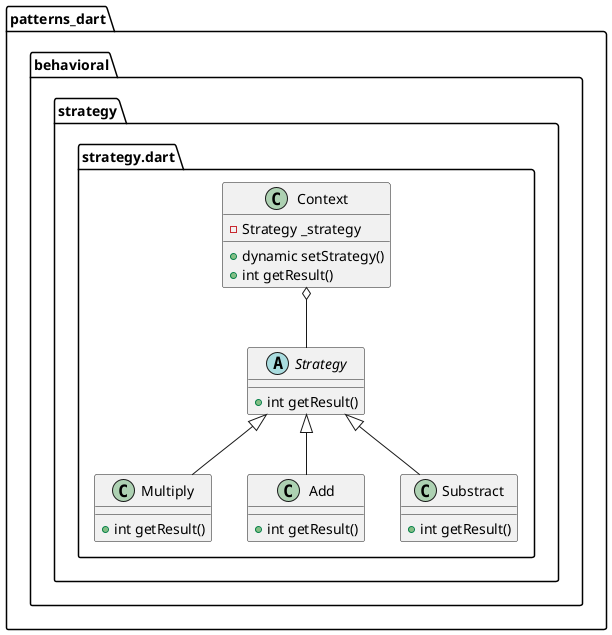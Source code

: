 @startuml
set namespaceSeparator ::

abstract class "patterns_dart::behavioral::strategy::strategy.dart::Strategy" {
  +int getResult()
}

class "patterns_dart::behavioral::strategy::strategy.dart::Context" {
  -Strategy _strategy
  +dynamic setStrategy()
  +int getResult()
}

"patterns_dart::behavioral::strategy::strategy.dart::Context" o-- "patterns_dart::behavioral::strategy::strategy.dart::Strategy"

class "patterns_dart::behavioral::strategy::strategy.dart::Multiply" {
  +int getResult()
}

"patterns_dart::behavioral::strategy::strategy.dart::Strategy" <|-- "patterns_dart::behavioral::strategy::strategy.dart::Multiply"

class "patterns_dart::behavioral::strategy::strategy.dart::Add" {
  +int getResult()
}

"patterns_dart::behavioral::strategy::strategy.dart::Strategy" <|-- "patterns_dart::behavioral::strategy::strategy.dart::Add"

class "patterns_dart::behavioral::strategy::strategy.dart::Substract" {
  +int getResult()
}

"patterns_dart::behavioral::strategy::strategy.dart::Strategy" <|-- "patterns_dart::behavioral::strategy::strategy.dart::Substract"


@enduml